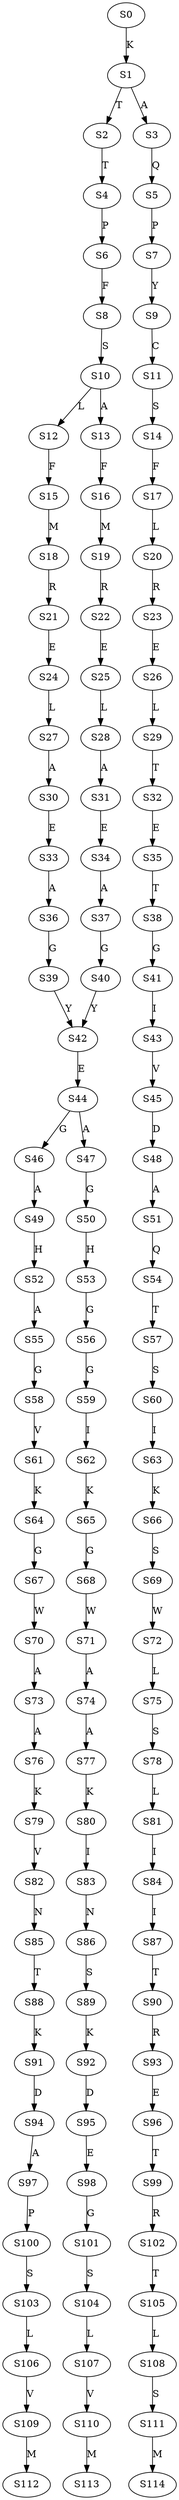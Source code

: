 strict digraph  {
	S0 -> S1 [ label = K ];
	S1 -> S2 [ label = T ];
	S1 -> S3 [ label = A ];
	S2 -> S4 [ label = T ];
	S3 -> S5 [ label = Q ];
	S4 -> S6 [ label = P ];
	S5 -> S7 [ label = P ];
	S6 -> S8 [ label = F ];
	S7 -> S9 [ label = Y ];
	S8 -> S10 [ label = S ];
	S9 -> S11 [ label = C ];
	S10 -> S12 [ label = L ];
	S10 -> S13 [ label = A ];
	S11 -> S14 [ label = S ];
	S12 -> S15 [ label = F ];
	S13 -> S16 [ label = F ];
	S14 -> S17 [ label = F ];
	S15 -> S18 [ label = M ];
	S16 -> S19 [ label = M ];
	S17 -> S20 [ label = L ];
	S18 -> S21 [ label = R ];
	S19 -> S22 [ label = R ];
	S20 -> S23 [ label = R ];
	S21 -> S24 [ label = E ];
	S22 -> S25 [ label = E ];
	S23 -> S26 [ label = E ];
	S24 -> S27 [ label = L ];
	S25 -> S28 [ label = L ];
	S26 -> S29 [ label = L ];
	S27 -> S30 [ label = A ];
	S28 -> S31 [ label = A ];
	S29 -> S32 [ label = T ];
	S30 -> S33 [ label = E ];
	S31 -> S34 [ label = E ];
	S32 -> S35 [ label = E ];
	S33 -> S36 [ label = A ];
	S34 -> S37 [ label = A ];
	S35 -> S38 [ label = T ];
	S36 -> S39 [ label = G ];
	S37 -> S40 [ label = G ];
	S38 -> S41 [ label = G ];
	S39 -> S42 [ label = Y ];
	S40 -> S42 [ label = Y ];
	S41 -> S43 [ label = I ];
	S42 -> S44 [ label = E ];
	S43 -> S45 [ label = V ];
	S44 -> S46 [ label = G ];
	S44 -> S47 [ label = A ];
	S45 -> S48 [ label = D ];
	S46 -> S49 [ label = A ];
	S47 -> S50 [ label = G ];
	S48 -> S51 [ label = A ];
	S49 -> S52 [ label = H ];
	S50 -> S53 [ label = H ];
	S51 -> S54 [ label = Q ];
	S52 -> S55 [ label = A ];
	S53 -> S56 [ label = G ];
	S54 -> S57 [ label = T ];
	S55 -> S58 [ label = G ];
	S56 -> S59 [ label = G ];
	S57 -> S60 [ label = S ];
	S58 -> S61 [ label = V ];
	S59 -> S62 [ label = I ];
	S60 -> S63 [ label = I ];
	S61 -> S64 [ label = K ];
	S62 -> S65 [ label = K ];
	S63 -> S66 [ label = K ];
	S64 -> S67 [ label = G ];
	S65 -> S68 [ label = G ];
	S66 -> S69 [ label = S ];
	S67 -> S70 [ label = W ];
	S68 -> S71 [ label = W ];
	S69 -> S72 [ label = W ];
	S70 -> S73 [ label = A ];
	S71 -> S74 [ label = A ];
	S72 -> S75 [ label = L ];
	S73 -> S76 [ label = A ];
	S74 -> S77 [ label = A ];
	S75 -> S78 [ label = S ];
	S76 -> S79 [ label = K ];
	S77 -> S80 [ label = K ];
	S78 -> S81 [ label = L ];
	S79 -> S82 [ label = V ];
	S80 -> S83 [ label = I ];
	S81 -> S84 [ label = I ];
	S82 -> S85 [ label = N ];
	S83 -> S86 [ label = N ];
	S84 -> S87 [ label = I ];
	S85 -> S88 [ label = T ];
	S86 -> S89 [ label = S ];
	S87 -> S90 [ label = T ];
	S88 -> S91 [ label = K ];
	S89 -> S92 [ label = K ];
	S90 -> S93 [ label = R ];
	S91 -> S94 [ label = D ];
	S92 -> S95 [ label = D ];
	S93 -> S96 [ label = E ];
	S94 -> S97 [ label = A ];
	S95 -> S98 [ label = E ];
	S96 -> S99 [ label = T ];
	S97 -> S100 [ label = P ];
	S98 -> S101 [ label = G ];
	S99 -> S102 [ label = R ];
	S100 -> S103 [ label = S ];
	S101 -> S104 [ label = S ];
	S102 -> S105 [ label = T ];
	S103 -> S106 [ label = L ];
	S104 -> S107 [ label = L ];
	S105 -> S108 [ label = L ];
	S106 -> S109 [ label = V ];
	S107 -> S110 [ label = V ];
	S108 -> S111 [ label = S ];
	S109 -> S112 [ label = M ];
	S110 -> S113 [ label = M ];
	S111 -> S114 [ label = M ];
}
